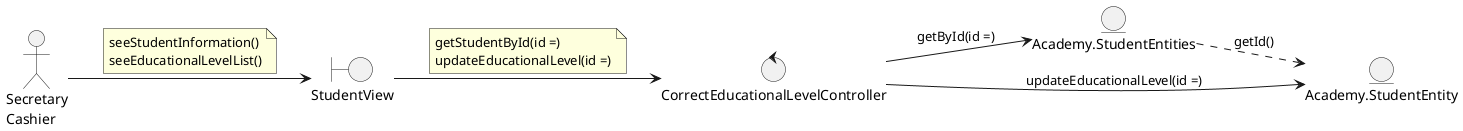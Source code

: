 @startuml
left to right direction

actor "Secretary\nCashier"

boundary StudentView

control CorrectEducationalLevelController

entity Academy.StudentEntities
entity Academy.StudentEntity

'--- Actor relations ---
"Secretary\nCashier" --> StudentView
note on link
    seeStudentInformation()
    seeEducationalLevelList()
end note

'--- Views relations ---
StudentView --> CorrectEducationalLevelController
note on link
    getStudentById(id =)
    updateEducationalLevel(id =)
end note

'--- Controllers relations ---
CorrectEducationalLevelController --> Academy.StudentEntities : getById(id =)
CorrectEducationalLevelController --> Academy.StudentEntity : updateEducationalLevel(id =)

'--- Entity relations ---
Academy.StudentEntities ..> Academy.StudentEntity : getId()

@enduml